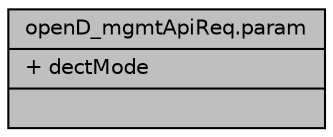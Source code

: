 digraph "openD_mgmtApiReq.param"
{
  edge [fontname="Helvetica",fontsize="10",labelfontname="Helvetica",labelfontsize="10"];
  node [fontname="Helvetica",fontsize="10",shape=record];
  Node7 [label="{openD_mgmtApiReq.param\n|+ dectMode\l|}",height=0.2,width=0.4,color="black", fillcolor="grey75", style="filled", fontcolor="black"];
}
